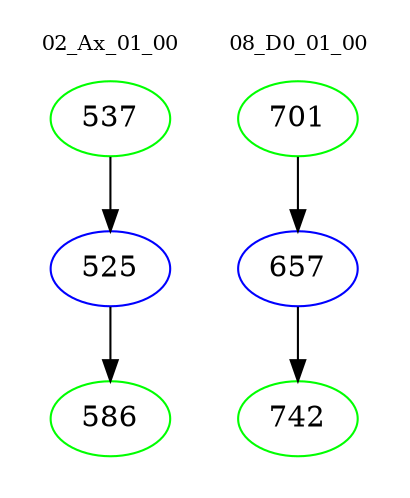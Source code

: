digraph{
subgraph cluster_0 {
color = white
label = "02_Ax_01_00";
fontsize=10;
T0_537 [label="537", color="green"]
T0_537 -> T0_525 [color="black"]
T0_525 [label="525", color="blue"]
T0_525 -> T0_586 [color="black"]
T0_586 [label="586", color="green"]
}
subgraph cluster_1 {
color = white
label = "08_D0_01_00";
fontsize=10;
T1_701 [label="701", color="green"]
T1_701 -> T1_657 [color="black"]
T1_657 [label="657", color="blue"]
T1_657 -> T1_742 [color="black"]
T1_742 [label="742", color="green"]
}
}
